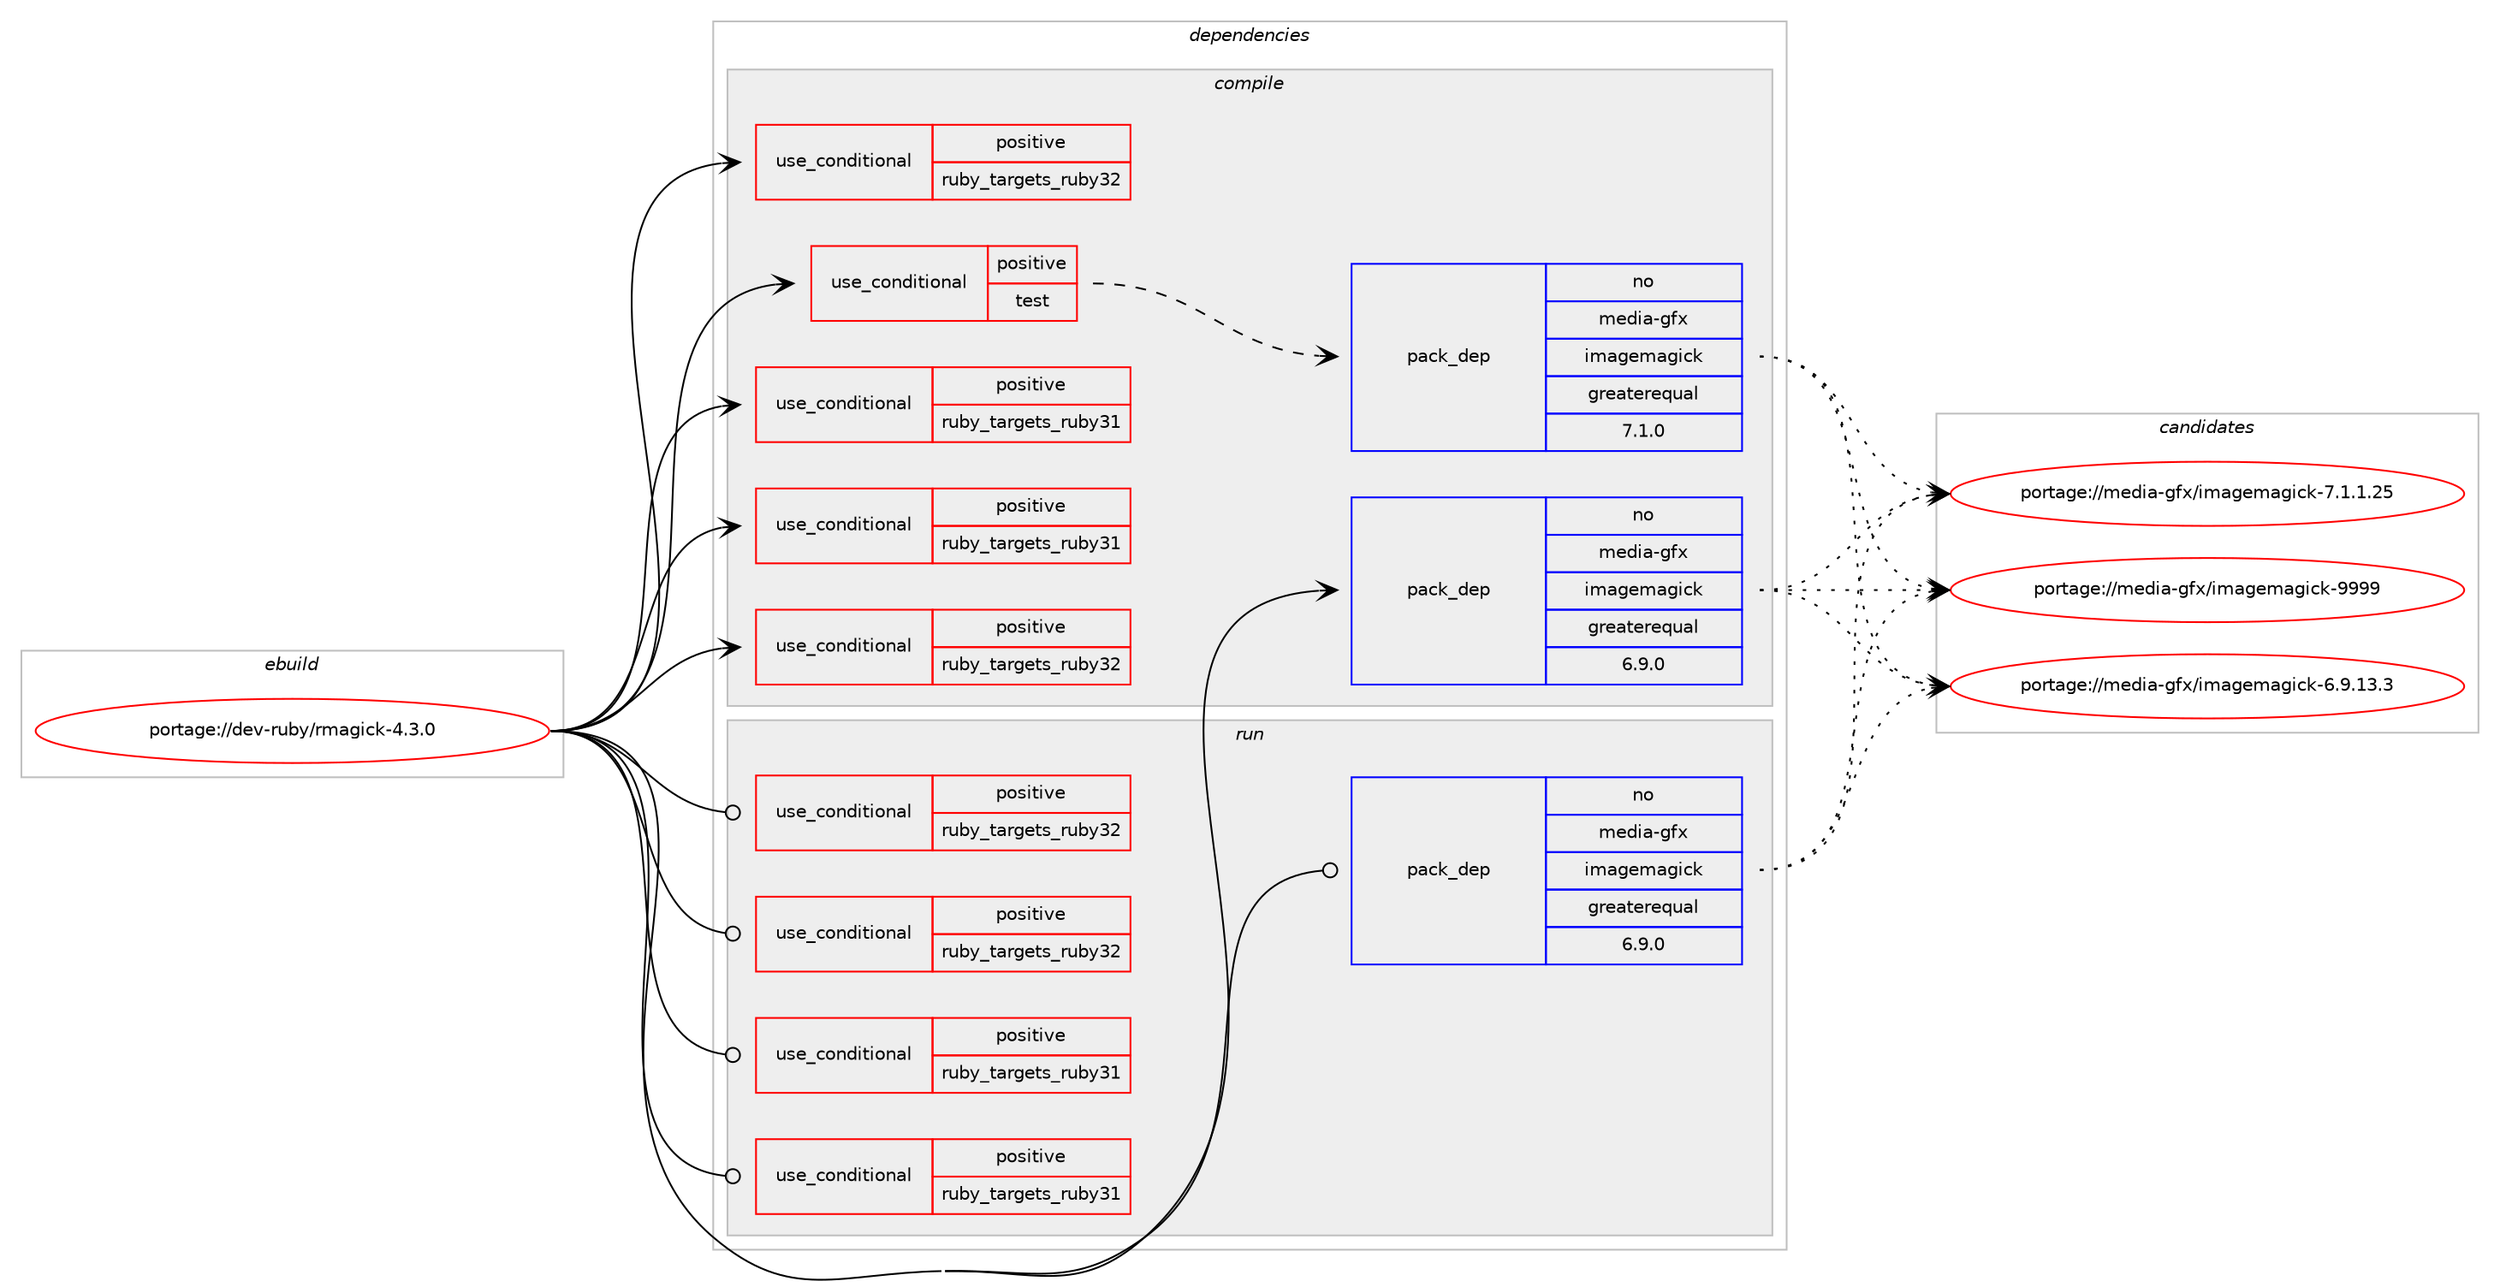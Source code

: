 digraph prolog {

# *************
# Graph options
# *************

newrank=true;
concentrate=true;
compound=true;
graph [rankdir=LR,fontname=Helvetica,fontsize=10,ranksep=1.5];#, ranksep=2.5, nodesep=0.2];
edge  [arrowhead=vee];
node  [fontname=Helvetica,fontsize=10];

# **********
# The ebuild
# **********

subgraph cluster_leftcol {
color=gray;
rank=same;
label=<<i>ebuild</i>>;
id [label="portage://dev-ruby/rmagick-4.3.0", color=red, width=4, href="../dev-ruby/rmagick-4.3.0.svg"];
}

# ****************
# The dependencies
# ****************

subgraph cluster_midcol {
color=gray;
label=<<i>dependencies</i>>;
subgraph cluster_compile {
fillcolor="#eeeeee";
style=filled;
label=<<i>compile</i>>;
subgraph cond53115 {
dependency101622 [label=<<TABLE BORDER="0" CELLBORDER="1" CELLSPACING="0" CELLPADDING="4"><TR><TD ROWSPAN="3" CELLPADDING="10">use_conditional</TD></TR><TR><TD>positive</TD></TR><TR><TD>ruby_targets_ruby31</TD></TR></TABLE>>, shape=none, color=red];
# *** BEGIN UNKNOWN DEPENDENCY TYPE (TODO) ***
# dependency101622 -> package_dependency(portage://dev-ruby/rmagick-4.3.0,install,no,dev-lang,ruby,none,[,,],[slot(3.1)],[])
# *** END UNKNOWN DEPENDENCY TYPE (TODO) ***

}
id:e -> dependency101622:w [weight=20,style="solid",arrowhead="vee"];
subgraph cond53116 {
dependency101623 [label=<<TABLE BORDER="0" CELLBORDER="1" CELLSPACING="0" CELLPADDING="4"><TR><TD ROWSPAN="3" CELLPADDING="10">use_conditional</TD></TR><TR><TD>positive</TD></TR><TR><TD>ruby_targets_ruby31</TD></TR></TABLE>>, shape=none, color=red];
# *** BEGIN UNKNOWN DEPENDENCY TYPE (TODO) ***
# dependency101623 -> package_dependency(portage://dev-ruby/rmagick-4.3.0,install,no,virtual,rubygems,none,[,,],[],[use(enable(ruby_targets_ruby31),negative)])
# *** END UNKNOWN DEPENDENCY TYPE (TODO) ***

}
id:e -> dependency101623:w [weight=20,style="solid",arrowhead="vee"];
subgraph cond53117 {
dependency101624 [label=<<TABLE BORDER="0" CELLBORDER="1" CELLSPACING="0" CELLPADDING="4"><TR><TD ROWSPAN="3" CELLPADDING="10">use_conditional</TD></TR><TR><TD>positive</TD></TR><TR><TD>ruby_targets_ruby32</TD></TR></TABLE>>, shape=none, color=red];
# *** BEGIN UNKNOWN DEPENDENCY TYPE (TODO) ***
# dependency101624 -> package_dependency(portage://dev-ruby/rmagick-4.3.0,install,no,dev-lang,ruby,none,[,,],[slot(3.2)],[])
# *** END UNKNOWN DEPENDENCY TYPE (TODO) ***

}
id:e -> dependency101624:w [weight=20,style="solid",arrowhead="vee"];
subgraph cond53118 {
dependency101625 [label=<<TABLE BORDER="0" CELLBORDER="1" CELLSPACING="0" CELLPADDING="4"><TR><TD ROWSPAN="3" CELLPADDING="10">use_conditional</TD></TR><TR><TD>positive</TD></TR><TR><TD>ruby_targets_ruby32</TD></TR></TABLE>>, shape=none, color=red];
# *** BEGIN UNKNOWN DEPENDENCY TYPE (TODO) ***
# dependency101625 -> package_dependency(portage://dev-ruby/rmagick-4.3.0,install,no,virtual,rubygems,none,[,,],[],[use(enable(ruby_targets_ruby32),negative)])
# *** END UNKNOWN DEPENDENCY TYPE (TODO) ***

}
id:e -> dependency101625:w [weight=20,style="solid",arrowhead="vee"];
subgraph cond53119 {
dependency101626 [label=<<TABLE BORDER="0" CELLBORDER="1" CELLSPACING="0" CELLPADDING="4"><TR><TD ROWSPAN="3" CELLPADDING="10">use_conditional</TD></TR><TR><TD>positive</TD></TR><TR><TD>test</TD></TR></TABLE>>, shape=none, color=red];
subgraph pack47183 {
dependency101627 [label=<<TABLE BORDER="0" CELLBORDER="1" CELLSPACING="0" CELLPADDING="4" WIDTH="220"><TR><TD ROWSPAN="6" CELLPADDING="30">pack_dep</TD></TR><TR><TD WIDTH="110">no</TD></TR><TR><TD>media-gfx</TD></TR><TR><TD>imagemagick</TD></TR><TR><TD>greaterequal</TD></TR><TR><TD>7.1.0</TD></TR></TABLE>>, shape=none, color=blue];
}
dependency101626:e -> dependency101627:w [weight=20,style="dashed",arrowhead="vee"];
# *** BEGIN UNKNOWN DEPENDENCY TYPE (TODO) ***
# dependency101626 -> package_dependency(portage://dev-ruby/rmagick-4.3.0,install,no,media-fonts,dejavu,none,[,,],[],[])
# *** END UNKNOWN DEPENDENCY TYPE (TODO) ***

}
id:e -> dependency101626:w [weight=20,style="solid",arrowhead="vee"];
subgraph pack47184 {
dependency101628 [label=<<TABLE BORDER="0" CELLBORDER="1" CELLSPACING="0" CELLPADDING="4" WIDTH="220"><TR><TD ROWSPAN="6" CELLPADDING="30">pack_dep</TD></TR><TR><TD WIDTH="110">no</TD></TR><TR><TD>media-gfx</TD></TR><TR><TD>imagemagick</TD></TR><TR><TD>greaterequal</TD></TR><TR><TD>6.9.0</TD></TR></TABLE>>, shape=none, color=blue];
}
id:e -> dependency101628:w [weight=20,style="solid",arrowhead="vee"];
}
subgraph cluster_compileandrun {
fillcolor="#eeeeee";
style=filled;
label=<<i>compile and run</i>>;
}
subgraph cluster_run {
fillcolor="#eeeeee";
style=filled;
label=<<i>run</i>>;
subgraph cond53120 {
dependency101629 [label=<<TABLE BORDER="0" CELLBORDER="1" CELLSPACING="0" CELLPADDING="4"><TR><TD ROWSPAN="3" CELLPADDING="10">use_conditional</TD></TR><TR><TD>positive</TD></TR><TR><TD>ruby_targets_ruby31</TD></TR></TABLE>>, shape=none, color=red];
# *** BEGIN UNKNOWN DEPENDENCY TYPE (TODO) ***
# dependency101629 -> package_dependency(portage://dev-ruby/rmagick-4.3.0,run,no,dev-lang,ruby,none,[,,],[slot(3.1)],[])
# *** END UNKNOWN DEPENDENCY TYPE (TODO) ***

}
id:e -> dependency101629:w [weight=20,style="solid",arrowhead="odot"];
subgraph cond53121 {
dependency101630 [label=<<TABLE BORDER="0" CELLBORDER="1" CELLSPACING="0" CELLPADDING="4"><TR><TD ROWSPAN="3" CELLPADDING="10">use_conditional</TD></TR><TR><TD>positive</TD></TR><TR><TD>ruby_targets_ruby31</TD></TR></TABLE>>, shape=none, color=red];
# *** BEGIN UNKNOWN DEPENDENCY TYPE (TODO) ***
# dependency101630 -> package_dependency(portage://dev-ruby/rmagick-4.3.0,run,no,virtual,rubygems,none,[,,],[],[use(enable(ruby_targets_ruby31),negative)])
# *** END UNKNOWN DEPENDENCY TYPE (TODO) ***

}
id:e -> dependency101630:w [weight=20,style="solid",arrowhead="odot"];
subgraph cond53122 {
dependency101631 [label=<<TABLE BORDER="0" CELLBORDER="1" CELLSPACING="0" CELLPADDING="4"><TR><TD ROWSPAN="3" CELLPADDING="10">use_conditional</TD></TR><TR><TD>positive</TD></TR><TR><TD>ruby_targets_ruby32</TD></TR></TABLE>>, shape=none, color=red];
# *** BEGIN UNKNOWN DEPENDENCY TYPE (TODO) ***
# dependency101631 -> package_dependency(portage://dev-ruby/rmagick-4.3.0,run,no,dev-lang,ruby,none,[,,],[slot(3.2)],[])
# *** END UNKNOWN DEPENDENCY TYPE (TODO) ***

}
id:e -> dependency101631:w [weight=20,style="solid",arrowhead="odot"];
subgraph cond53123 {
dependency101632 [label=<<TABLE BORDER="0" CELLBORDER="1" CELLSPACING="0" CELLPADDING="4"><TR><TD ROWSPAN="3" CELLPADDING="10">use_conditional</TD></TR><TR><TD>positive</TD></TR><TR><TD>ruby_targets_ruby32</TD></TR></TABLE>>, shape=none, color=red];
# *** BEGIN UNKNOWN DEPENDENCY TYPE (TODO) ***
# dependency101632 -> package_dependency(portage://dev-ruby/rmagick-4.3.0,run,no,virtual,rubygems,none,[,,],[],[use(enable(ruby_targets_ruby32),negative)])
# *** END UNKNOWN DEPENDENCY TYPE (TODO) ***

}
id:e -> dependency101632:w [weight=20,style="solid",arrowhead="odot"];
subgraph pack47185 {
dependency101633 [label=<<TABLE BORDER="0" CELLBORDER="1" CELLSPACING="0" CELLPADDING="4" WIDTH="220"><TR><TD ROWSPAN="6" CELLPADDING="30">pack_dep</TD></TR><TR><TD WIDTH="110">no</TD></TR><TR><TD>media-gfx</TD></TR><TR><TD>imagemagick</TD></TR><TR><TD>greaterequal</TD></TR><TR><TD>6.9.0</TD></TR></TABLE>>, shape=none, color=blue];
}
id:e -> dependency101633:w [weight=20,style="solid",arrowhead="odot"];
}
}

# **************
# The candidates
# **************

subgraph cluster_choices {
rank=same;
color=gray;
label=<<i>candidates</i>>;

subgraph choice47183 {
color=black;
nodesep=1;
choice109101100105974510310212047105109971031011099710310599107455446574649514651 [label="portage://media-gfx/imagemagick-6.9.13.3", color=red, width=4,href="../media-gfx/imagemagick-6.9.13.3.svg"];
choice109101100105974510310212047105109971031011099710310599107455546494649465053 [label="portage://media-gfx/imagemagick-7.1.1.25", color=red, width=4,href="../media-gfx/imagemagick-7.1.1.25.svg"];
choice1091011001059745103102120471051099710310110997103105991074557575757 [label="portage://media-gfx/imagemagick-9999", color=red, width=4,href="../media-gfx/imagemagick-9999.svg"];
dependency101627:e -> choice109101100105974510310212047105109971031011099710310599107455446574649514651:w [style=dotted,weight="100"];
dependency101627:e -> choice109101100105974510310212047105109971031011099710310599107455546494649465053:w [style=dotted,weight="100"];
dependency101627:e -> choice1091011001059745103102120471051099710310110997103105991074557575757:w [style=dotted,weight="100"];
}
subgraph choice47184 {
color=black;
nodesep=1;
choice109101100105974510310212047105109971031011099710310599107455446574649514651 [label="portage://media-gfx/imagemagick-6.9.13.3", color=red, width=4,href="../media-gfx/imagemagick-6.9.13.3.svg"];
choice109101100105974510310212047105109971031011099710310599107455546494649465053 [label="portage://media-gfx/imagemagick-7.1.1.25", color=red, width=4,href="../media-gfx/imagemagick-7.1.1.25.svg"];
choice1091011001059745103102120471051099710310110997103105991074557575757 [label="portage://media-gfx/imagemagick-9999", color=red, width=4,href="../media-gfx/imagemagick-9999.svg"];
dependency101628:e -> choice109101100105974510310212047105109971031011099710310599107455446574649514651:w [style=dotted,weight="100"];
dependency101628:e -> choice109101100105974510310212047105109971031011099710310599107455546494649465053:w [style=dotted,weight="100"];
dependency101628:e -> choice1091011001059745103102120471051099710310110997103105991074557575757:w [style=dotted,weight="100"];
}
subgraph choice47185 {
color=black;
nodesep=1;
choice109101100105974510310212047105109971031011099710310599107455446574649514651 [label="portage://media-gfx/imagemagick-6.9.13.3", color=red, width=4,href="../media-gfx/imagemagick-6.9.13.3.svg"];
choice109101100105974510310212047105109971031011099710310599107455546494649465053 [label="portage://media-gfx/imagemagick-7.1.1.25", color=red, width=4,href="../media-gfx/imagemagick-7.1.1.25.svg"];
choice1091011001059745103102120471051099710310110997103105991074557575757 [label="portage://media-gfx/imagemagick-9999", color=red, width=4,href="../media-gfx/imagemagick-9999.svg"];
dependency101633:e -> choice109101100105974510310212047105109971031011099710310599107455446574649514651:w [style=dotted,weight="100"];
dependency101633:e -> choice109101100105974510310212047105109971031011099710310599107455546494649465053:w [style=dotted,weight="100"];
dependency101633:e -> choice1091011001059745103102120471051099710310110997103105991074557575757:w [style=dotted,weight="100"];
}
}

}
